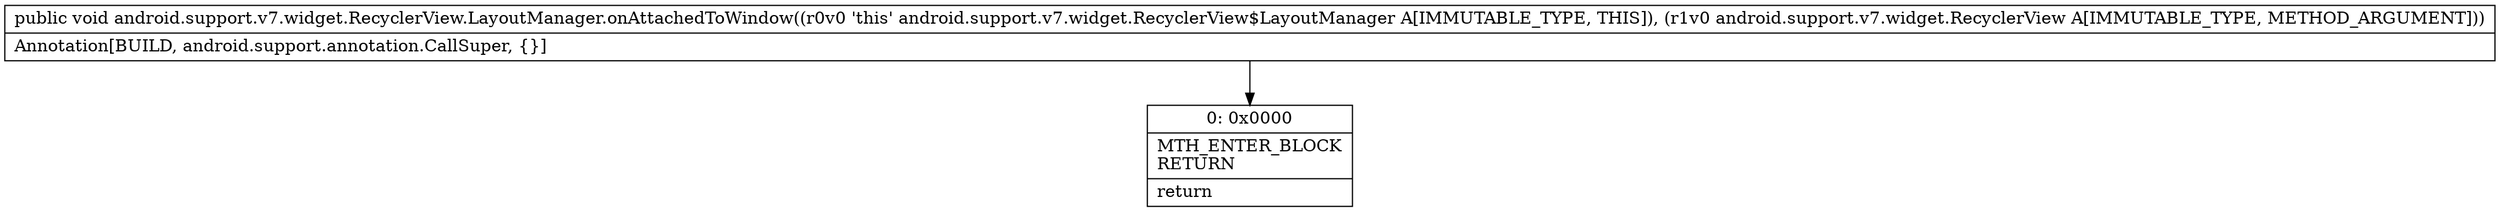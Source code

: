 digraph "CFG forandroid.support.v7.widget.RecyclerView.LayoutManager.onAttachedToWindow(Landroid\/support\/v7\/widget\/RecyclerView;)V" {
Node_0 [shape=record,label="{0\:\ 0x0000|MTH_ENTER_BLOCK\lRETURN\l|return\l}"];
MethodNode[shape=record,label="{public void android.support.v7.widget.RecyclerView.LayoutManager.onAttachedToWindow((r0v0 'this' android.support.v7.widget.RecyclerView$LayoutManager A[IMMUTABLE_TYPE, THIS]), (r1v0 android.support.v7.widget.RecyclerView A[IMMUTABLE_TYPE, METHOD_ARGUMENT]))  | Annotation[BUILD, android.support.annotation.CallSuper, \{\}]\l}"];
MethodNode -> Node_0;
}

